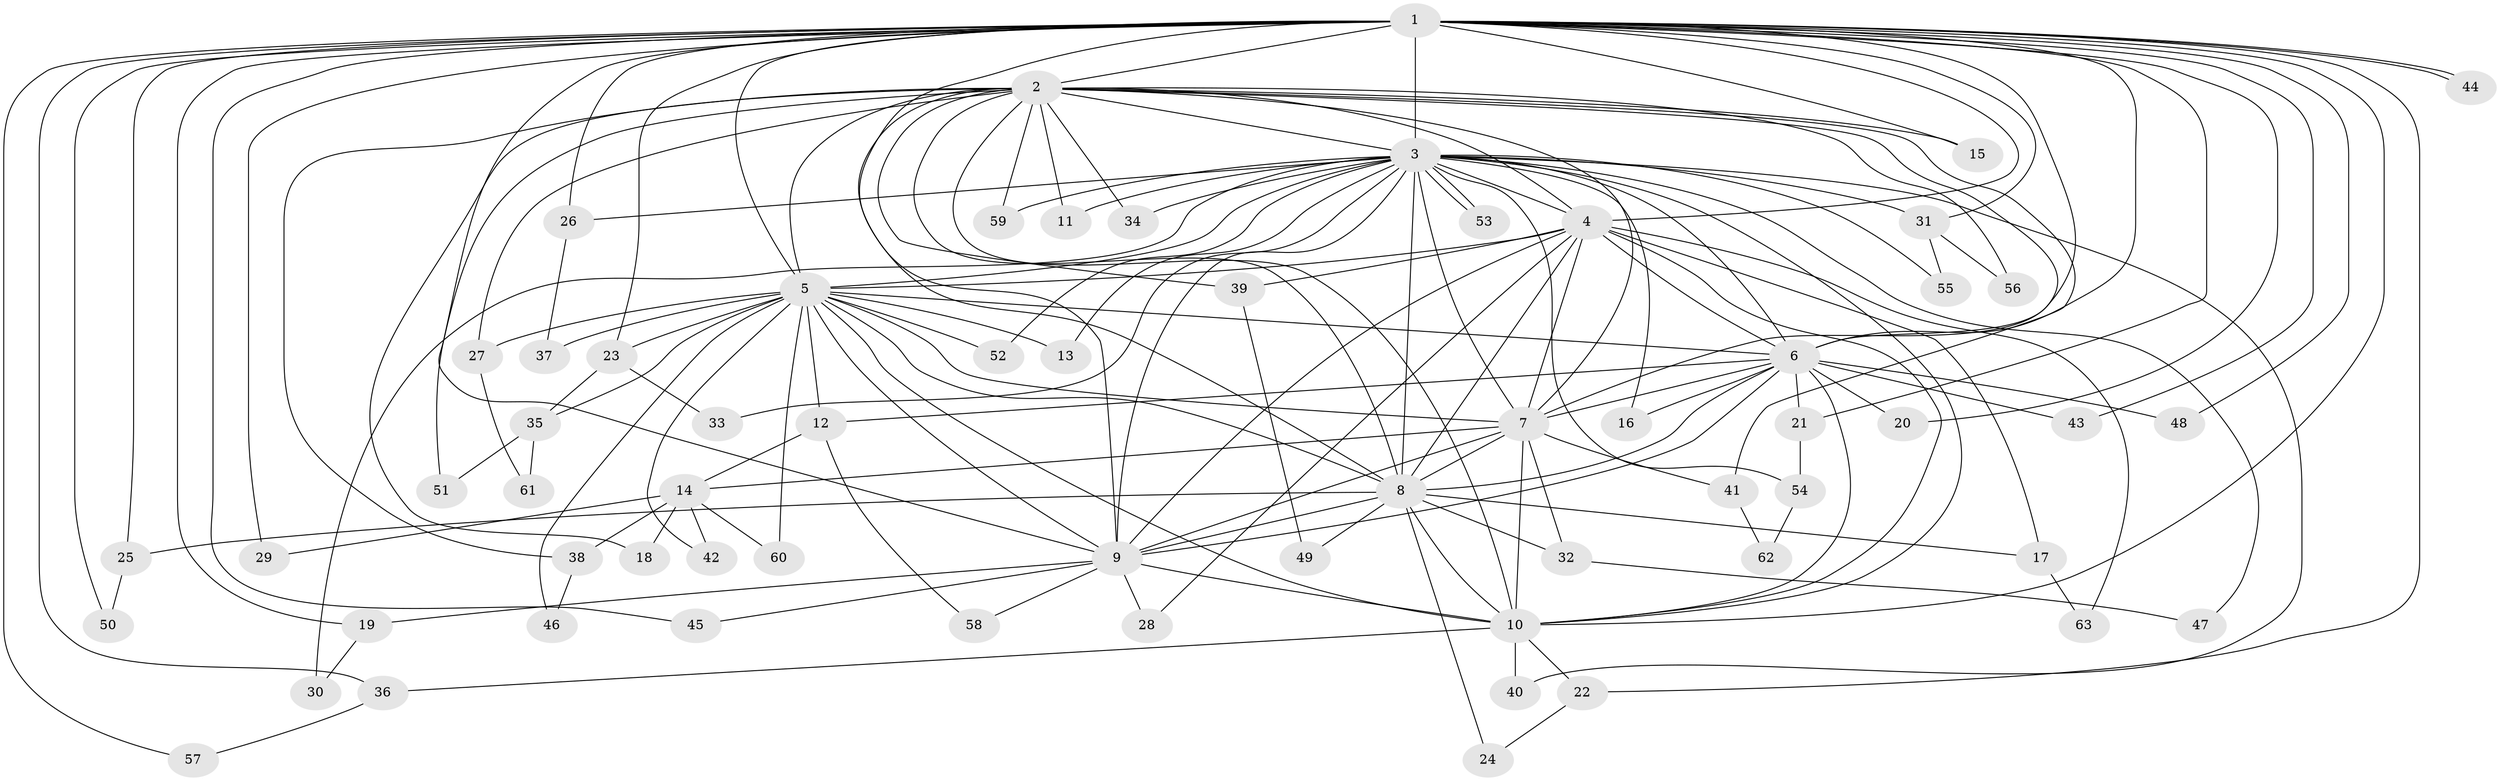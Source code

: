 // coarse degree distribution, {15: 0.08, 14: 0.04, 8: 0.04, 13: 0.04, 10: 0.04, 6: 0.04, 2: 0.56, 4: 0.04, 3: 0.12}
// Generated by graph-tools (version 1.1) at 2025/17/03/04/25 18:17:18]
// undirected, 63 vertices, 151 edges
graph export_dot {
graph [start="1"]
  node [color=gray90,style=filled];
  1;
  2;
  3;
  4;
  5;
  6;
  7;
  8;
  9;
  10;
  11;
  12;
  13;
  14;
  15;
  16;
  17;
  18;
  19;
  20;
  21;
  22;
  23;
  24;
  25;
  26;
  27;
  28;
  29;
  30;
  31;
  32;
  33;
  34;
  35;
  36;
  37;
  38;
  39;
  40;
  41;
  42;
  43;
  44;
  45;
  46;
  47;
  48;
  49;
  50;
  51;
  52;
  53;
  54;
  55;
  56;
  57;
  58;
  59;
  60;
  61;
  62;
  63;
  1 -- 2;
  1 -- 3;
  1 -- 4;
  1 -- 5;
  1 -- 6;
  1 -- 7;
  1 -- 8;
  1 -- 9;
  1 -- 10;
  1 -- 15;
  1 -- 19;
  1 -- 20;
  1 -- 21;
  1 -- 22;
  1 -- 23;
  1 -- 25;
  1 -- 26;
  1 -- 29;
  1 -- 31;
  1 -- 36;
  1 -- 43;
  1 -- 44;
  1 -- 44;
  1 -- 45;
  1 -- 48;
  1 -- 50;
  1 -- 57;
  2 -- 3;
  2 -- 4;
  2 -- 5;
  2 -- 6;
  2 -- 7;
  2 -- 8;
  2 -- 9;
  2 -- 10;
  2 -- 11;
  2 -- 15;
  2 -- 18;
  2 -- 27;
  2 -- 34;
  2 -- 38;
  2 -- 39;
  2 -- 41;
  2 -- 51;
  2 -- 56;
  2 -- 59;
  3 -- 4;
  3 -- 5;
  3 -- 6;
  3 -- 7;
  3 -- 8;
  3 -- 9;
  3 -- 10;
  3 -- 11;
  3 -- 13;
  3 -- 16;
  3 -- 26;
  3 -- 30;
  3 -- 31;
  3 -- 33;
  3 -- 34;
  3 -- 40;
  3 -- 47;
  3 -- 52;
  3 -- 53;
  3 -- 53;
  3 -- 54;
  3 -- 55;
  3 -- 59;
  4 -- 5;
  4 -- 6;
  4 -- 7;
  4 -- 8;
  4 -- 9;
  4 -- 10;
  4 -- 17;
  4 -- 28;
  4 -- 39;
  4 -- 63;
  5 -- 6;
  5 -- 7;
  5 -- 8;
  5 -- 9;
  5 -- 10;
  5 -- 12;
  5 -- 13;
  5 -- 23;
  5 -- 27;
  5 -- 35;
  5 -- 37;
  5 -- 42;
  5 -- 46;
  5 -- 52;
  5 -- 60;
  6 -- 7;
  6 -- 8;
  6 -- 9;
  6 -- 10;
  6 -- 12;
  6 -- 16;
  6 -- 20;
  6 -- 21;
  6 -- 43;
  6 -- 48;
  7 -- 8;
  7 -- 9;
  7 -- 10;
  7 -- 14;
  7 -- 32;
  7 -- 41;
  8 -- 9;
  8 -- 10;
  8 -- 17;
  8 -- 24;
  8 -- 25;
  8 -- 32;
  8 -- 49;
  9 -- 10;
  9 -- 19;
  9 -- 28;
  9 -- 45;
  9 -- 58;
  10 -- 22;
  10 -- 36;
  10 -- 40;
  12 -- 14;
  12 -- 58;
  14 -- 18;
  14 -- 29;
  14 -- 38;
  14 -- 42;
  14 -- 60;
  17 -- 63;
  19 -- 30;
  21 -- 54;
  22 -- 24;
  23 -- 33;
  23 -- 35;
  25 -- 50;
  26 -- 37;
  27 -- 61;
  31 -- 55;
  31 -- 56;
  32 -- 47;
  35 -- 51;
  35 -- 61;
  36 -- 57;
  38 -- 46;
  39 -- 49;
  41 -- 62;
  54 -- 62;
}
